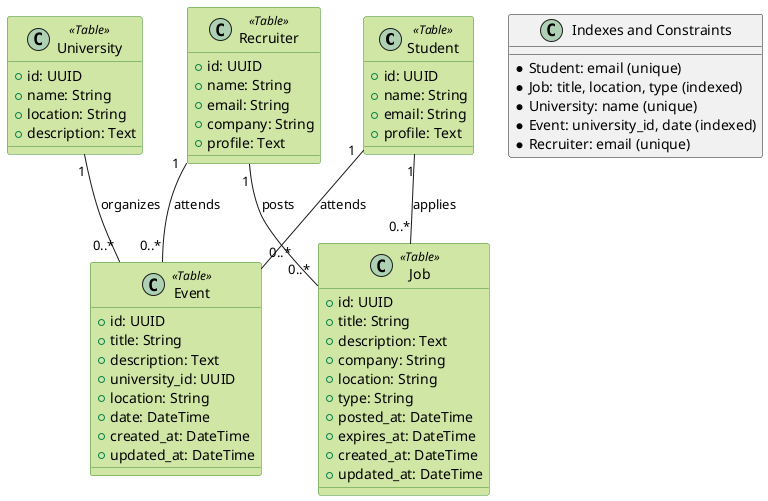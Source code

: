 @startuml Database

'colors and styles
skinparam class {
  BackgroundColor<<Table>> #D0E6A5
  BorderColor<<Table>> #3C8D2F
}

'Database Tables
class "Student" <<Table>> {
  +id: UUID
  +name: String
  +email: String
  +profile: Text

}

class "Job" <<Table>> {
  +id: UUID
  +title: String
  +description: Text
  +company: String
  +location: String
  +type: String
  +posted_at: DateTime
  +expires_at: DateTime
  +created_at: DateTime
  +updated_at: DateTime
}

class "University" <<Table>> {
  +id: UUID
  +name: String
  +location: String
  +description: Text

}

class "Event" <<Table>> {
  +id: UUID
  +title: String
  +description: Text
  +university_id: UUID
  +location: String
  +date: DateTime
  +created_at: DateTime
  +updated_at: DateTime
}

class "Recruiter" <<Table>> {
  +id: UUID
  +name: String
  +email: String
  +company: String
  +profile: Text

}

' Relationships
Student "1" -- "0..*" Job : applies
Student "1" -- "0..*" Event : attends
Recruiter "1" -- "0..*" Event : attends
University "1" -- "0..*" Event : organizes
Recruiter "1" -- "0..*" Job : posts

' Indexes and Constraints
class "Indexes and Constraints" {
  *Student: email (unique)
  *Job: title, location, type (indexed)
  *University: name (unique)
  *Event: university_id, date (indexed)
  *Recruiter: email (unique)
}

@enduml
